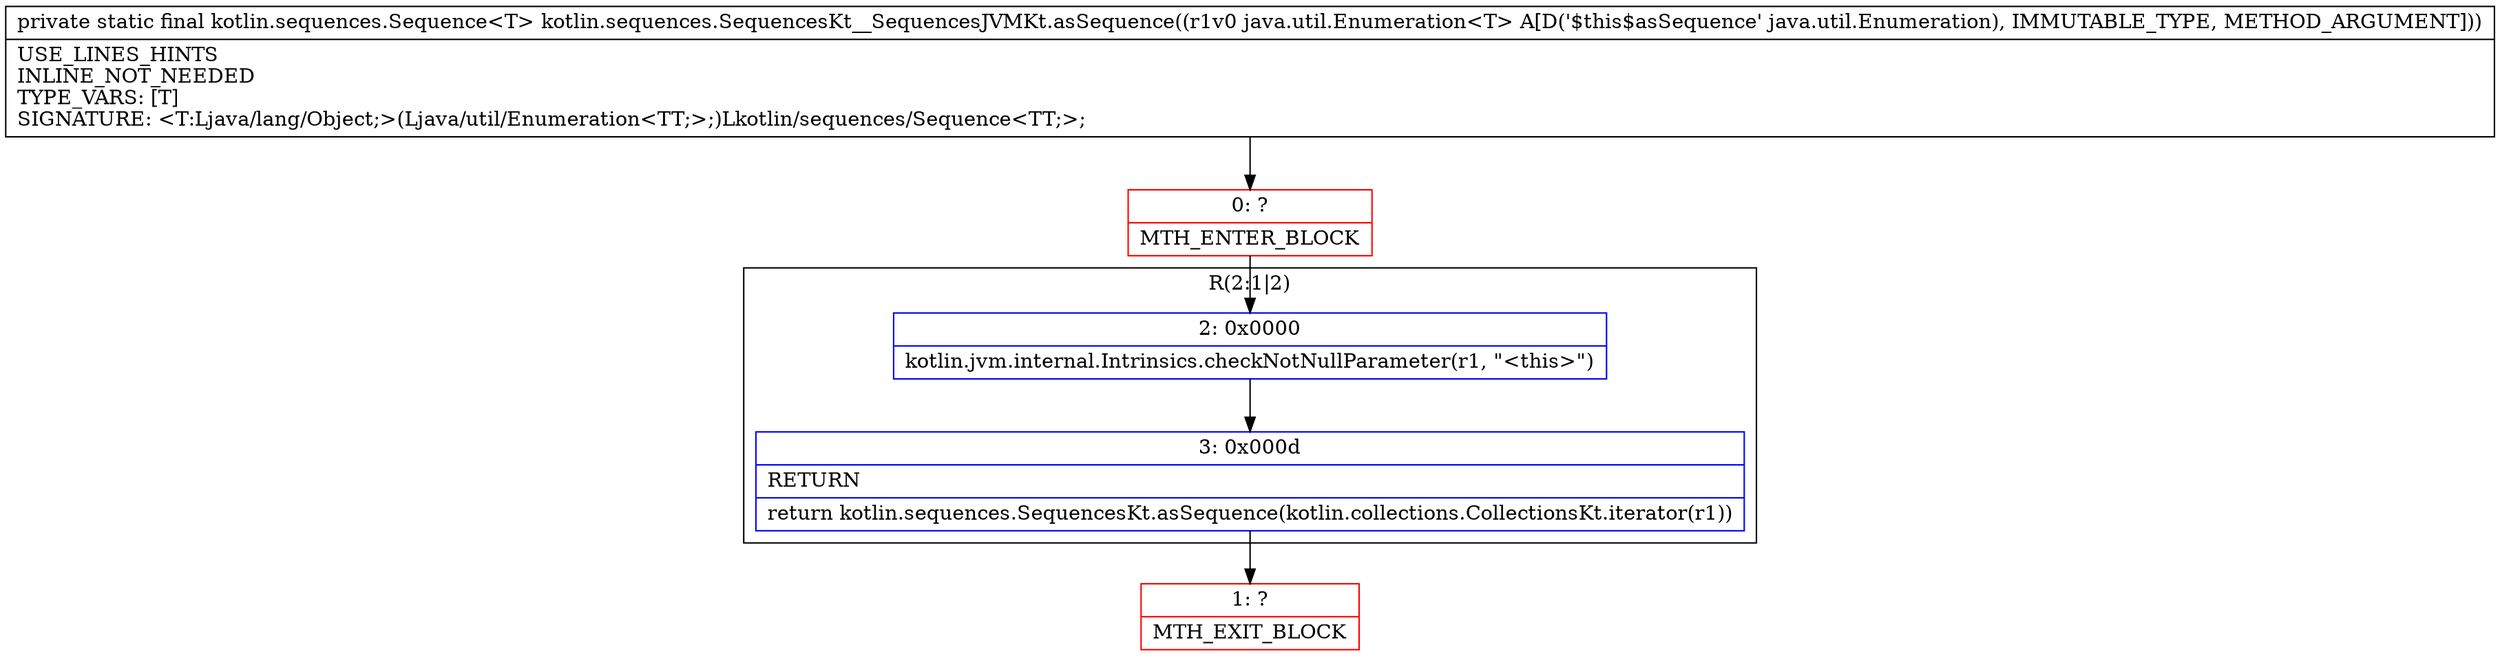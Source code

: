 digraph "CFG forkotlin.sequences.SequencesKt__SequencesJVMKt.asSequence(Ljava\/util\/Enumeration;)Lkotlin\/sequences\/Sequence;" {
subgraph cluster_Region_527240999 {
label = "R(2:1|2)";
node [shape=record,color=blue];
Node_2 [shape=record,label="{2\:\ 0x0000|kotlin.jvm.internal.Intrinsics.checkNotNullParameter(r1, \"\<this\>\")\l}"];
Node_3 [shape=record,label="{3\:\ 0x000d|RETURN\l|return kotlin.sequences.SequencesKt.asSequence(kotlin.collections.CollectionsKt.iterator(r1))\l}"];
}
Node_0 [shape=record,color=red,label="{0\:\ ?|MTH_ENTER_BLOCK\l}"];
Node_1 [shape=record,color=red,label="{1\:\ ?|MTH_EXIT_BLOCK\l}"];
MethodNode[shape=record,label="{private static final kotlin.sequences.Sequence\<T\> kotlin.sequences.SequencesKt__SequencesJVMKt.asSequence((r1v0 java.util.Enumeration\<T\> A[D('$this$asSequence' java.util.Enumeration), IMMUTABLE_TYPE, METHOD_ARGUMENT]))  | USE_LINES_HINTS\lINLINE_NOT_NEEDED\lTYPE_VARS: [T]\lSIGNATURE: \<T:Ljava\/lang\/Object;\>(Ljava\/util\/Enumeration\<TT;\>;)Lkotlin\/sequences\/Sequence\<TT;\>;\l}"];
MethodNode -> Node_0;Node_2 -> Node_3;
Node_3 -> Node_1;
Node_0 -> Node_2;
}

